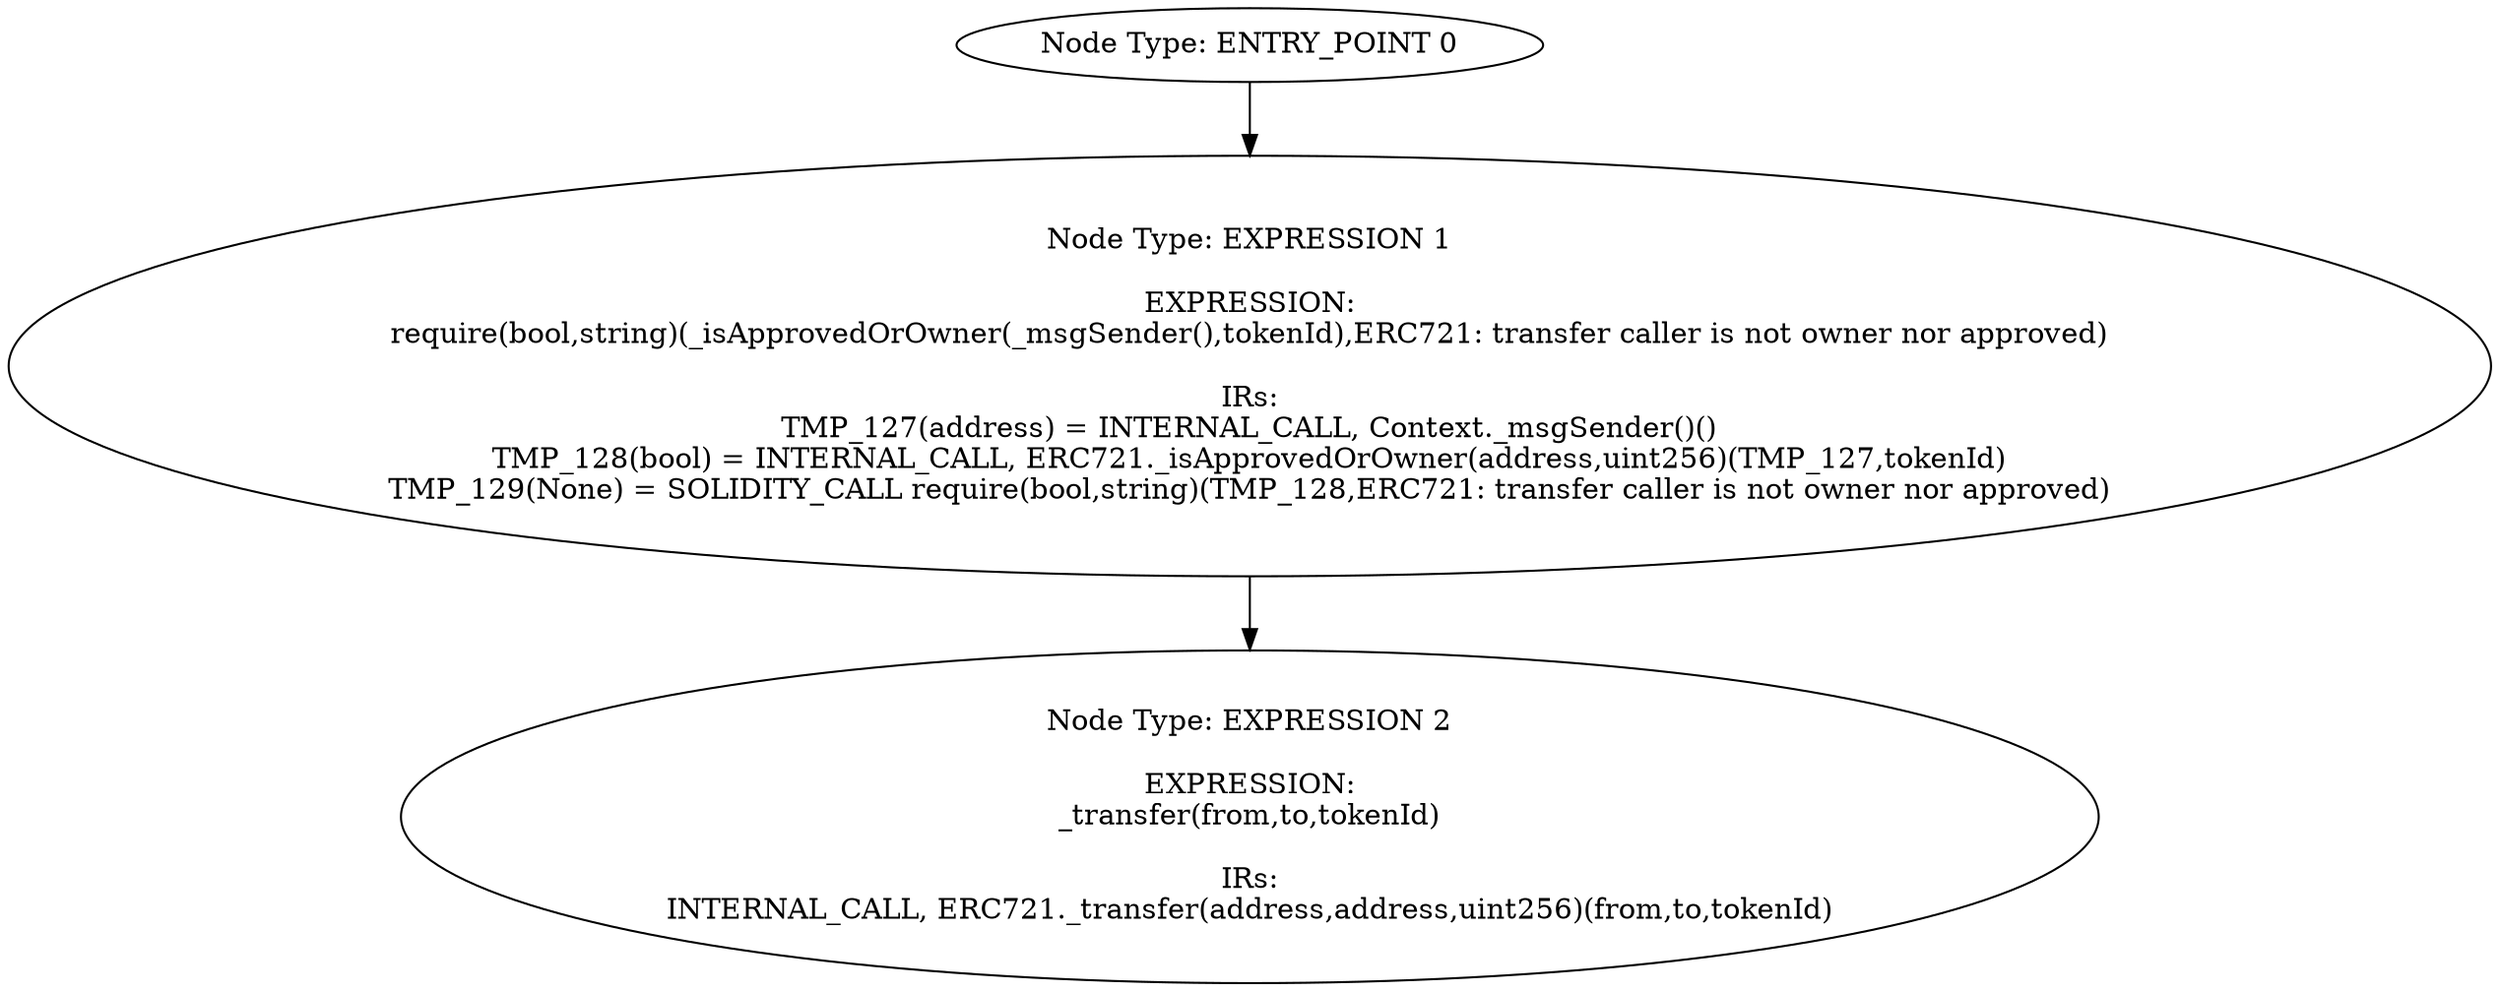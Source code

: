 digraph{
0[label="Node Type: ENTRY_POINT 0
"];
0->1;
1[label="Node Type: EXPRESSION 1

EXPRESSION:
require(bool,string)(_isApprovedOrOwner(_msgSender(),tokenId),ERC721: transfer caller is not owner nor approved)

IRs:
TMP_127(address) = INTERNAL_CALL, Context._msgSender()()
TMP_128(bool) = INTERNAL_CALL, ERC721._isApprovedOrOwner(address,uint256)(TMP_127,tokenId)
TMP_129(None) = SOLIDITY_CALL require(bool,string)(TMP_128,ERC721: transfer caller is not owner nor approved)"];
1->2;
2[label="Node Type: EXPRESSION 2

EXPRESSION:
_transfer(from,to,tokenId)

IRs:
INTERNAL_CALL, ERC721._transfer(address,address,uint256)(from,to,tokenId)"];
}
